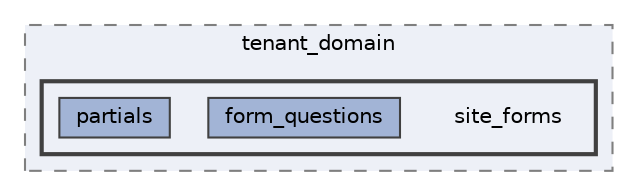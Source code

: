 digraph "resources/views/backend/site_super_admin/tenant_domain/site_forms"
{
 // LATEX_PDF_SIZE
  bgcolor="transparent";
  edge [fontname=Helvetica,fontsize=10,labelfontname=Helvetica,labelfontsize=10];
  node [fontname=Helvetica,fontsize=10,shape=box,height=0.2,width=0.4];
  compound=true
  subgraph clusterdir_5975ae8f8da94179778981b03fa6a768 {
    graph [ bgcolor="#edf0f7", pencolor="grey50", label="tenant_domain", fontname=Helvetica,fontsize=10 style="filled,dashed", URL="dir_5975ae8f8da94179778981b03fa6a768.html",tooltip=""]
  subgraph clusterdir_be7cd90b2cc22ace9cb7832932d4e36b {
    graph [ bgcolor="#edf0f7", pencolor="grey25", label="", fontname=Helvetica,fontsize=10 style="filled,bold", URL="dir_be7cd90b2cc22ace9cb7832932d4e36b.html",tooltip=""]
    dir_be7cd90b2cc22ace9cb7832932d4e36b [shape=plaintext, label="site_forms"];
  dir_393f7d571f265dfa15aaffbc8daae563 [label="form_questions", fillcolor="#a2b4d6", color="grey25", style="filled", URL="dir_393f7d571f265dfa15aaffbc8daae563.html",tooltip=""];
  dir_2b0a2eed7d14c888aaf7a951d5143bef [label="partials", fillcolor="#a2b4d6", color="grey25", style="filled", URL="dir_2b0a2eed7d14c888aaf7a951d5143bef.html",tooltip=""];
  }
  }
}
